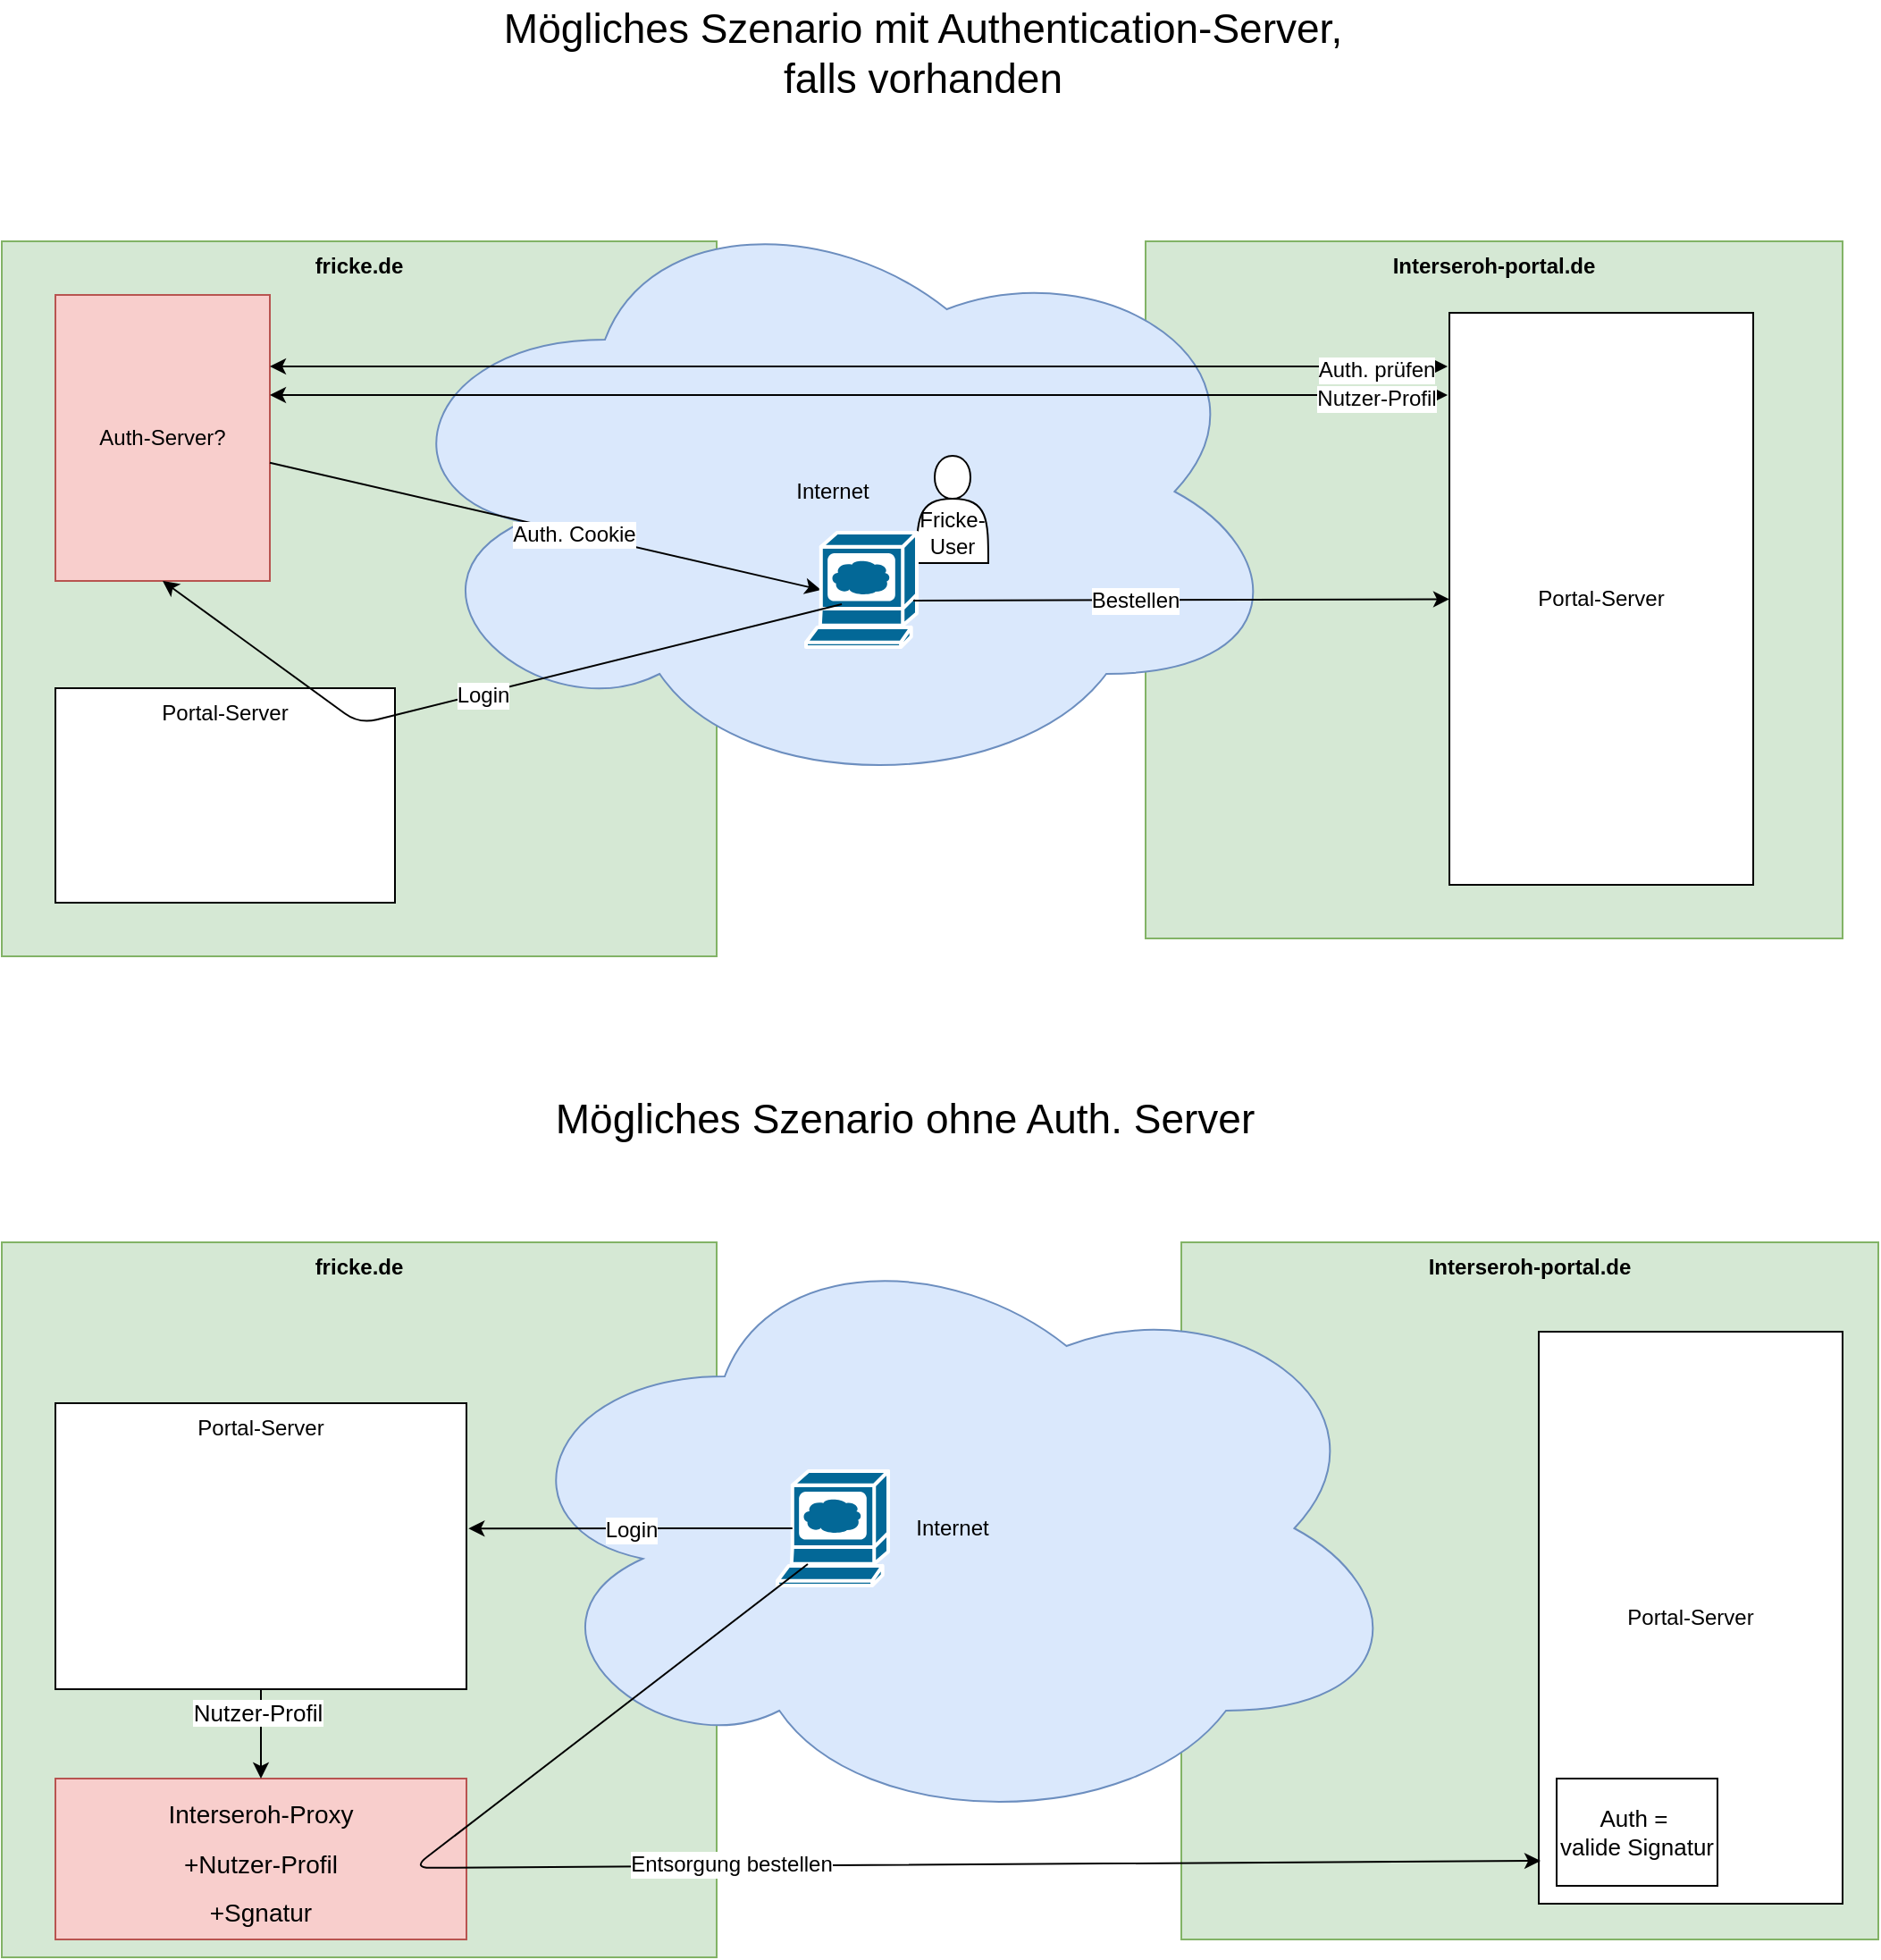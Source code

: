 <mxfile version="12.6.1" type="github"><diagram id="k1X5bBvmbNkZK3j2QXO3" name="Page-1"><mxGraphModel dx="1408" dy="699" grid="1" gridSize="10" guides="1" tooltips="1" connect="1" arrows="1" fold="1" page="1" pageScale="1" pageWidth="827" pageHeight="1169" math="0" shadow="0"><root><mxCell id="0"/><mxCell id="1" parent="0"/><mxCell id="2sJFYJljz5uQflkSVIoG-1" value="fricke.de" style="whiteSpace=wrap;html=1;aspect=fixed;horizontal=1;verticalAlign=top;fontStyle=1;fillColor=#d5e8d4;strokeColor=#82b366;" vertex="1" parent="1"><mxGeometry x="40" y="160" width="400" height="400" as="geometry"/></mxCell><mxCell id="2sJFYJljz5uQflkSVIoG-2" value="Interseroh-portal.de" style="whiteSpace=wrap;html=1;aspect=fixed;verticalAlign=top;fontStyle=1;fillColor=#d5e8d4;strokeColor=#82b366;" vertex="1" parent="1"><mxGeometry x="680" y="160" width="390" height="390" as="geometry"/></mxCell><mxCell id="2sJFYJljz5uQflkSVIoG-4" value="Internet" style="ellipse;shape=cloud;whiteSpace=wrap;html=1;verticalAlign=middle;fillColor=#dae8fc;strokeColor=#6c8ebf;" vertex="1" parent="1"><mxGeometry x="250" y="130" width="510" height="340" as="geometry"/></mxCell><mxCell id="2sJFYJljz5uQflkSVIoG-7" value="Fricke-User" style="shape=actor;whiteSpace=wrap;html=1;verticalAlign=bottom;" vertex="1" parent="1"><mxGeometry x="552" y="280" width="40" height="60" as="geometry"/></mxCell><mxCell id="2sJFYJljz5uQflkSVIoG-9" value="Portal-Server" style="rounded=0;whiteSpace=wrap;html=1;verticalAlign=top;" vertex="1" parent="1"><mxGeometry x="70" y="410" width="190" height="120" as="geometry"/></mxCell><mxCell id="2sJFYJljz5uQflkSVIoG-12" value="Auth-Server?" style="rounded=0;whiteSpace=wrap;html=1;fillColor=#f8cecc;strokeColor=#b85450;" vertex="1" parent="1"><mxGeometry x="70" y="190" width="120" height="160" as="geometry"/></mxCell><mxCell id="2sJFYJljz5uQflkSVIoG-13" value="" style="endArrow=classic;html=1;entryX=0.135;entryY=0.5;entryDx=0;entryDy=0;entryPerimeter=0;" edge="1" parent="1" source="2sJFYJljz5uQflkSVIoG-12" target="2sJFYJljz5uQflkSVIoG-14"><mxGeometry width="50" height="50" relative="1" as="geometry"><mxPoint x="40" y="630" as="sourcePoint"/><mxPoint x="90" y="580" as="targetPoint"/></mxGeometry></mxCell><mxCell id="2sJFYJljz5uQflkSVIoG-15" value="Auth. Cookie" style="text;html=1;align=center;verticalAlign=middle;resizable=0;points=[];labelBackgroundColor=#ffffff;" vertex="1" connectable="0" parent="2sJFYJljz5uQflkSVIoG-13"><mxGeometry x="0.1" y="-1" relative="1" as="geometry"><mxPoint as="offset"/></mxGeometry></mxCell><mxCell id="2sJFYJljz5uQflkSVIoG-14" value="" style="shape=mxgraph.cisco.computers_and_peripherals.web_browser;html=1;dashed=0;fillColor=#036897;strokeColor=#ffffff;strokeWidth=2;verticalLabelPosition=bottom;verticalAlign=top" vertex="1" parent="1"><mxGeometry x="490" y="323" width="62" height="64" as="geometry"/></mxCell><mxCell id="2sJFYJljz5uQflkSVIoG-17" value="" style="endArrow=classic;html=1;entryX=0.5;entryY=1;entryDx=0;entryDy=0;exitX=0.323;exitY=0.625;exitDx=0;exitDy=0;exitPerimeter=0;" edge="1" parent="1" source="2sJFYJljz5uQflkSVIoG-14" target="2sJFYJljz5uQflkSVIoG-12"><mxGeometry width="50" height="50" relative="1" as="geometry"><mxPoint x="40" y="630" as="sourcePoint"/><mxPoint x="90" y="580" as="targetPoint"/><Array as="points"><mxPoint x="240" y="430"/></Array></mxGeometry></mxCell><mxCell id="2sJFYJljz5uQflkSVIoG-18" value="Login" style="text;html=1;align=center;verticalAlign=middle;resizable=0;points=[];labelBackgroundColor=#ffffff;" vertex="1" connectable="0" parent="2sJFYJljz5uQflkSVIoG-17"><mxGeometry x="0.004" y="1" relative="1" as="geometry"><mxPoint as="offset"/></mxGeometry></mxCell><mxCell id="2sJFYJljz5uQflkSVIoG-19" value="Portal-Server" style="rounded=0;whiteSpace=wrap;html=1;" vertex="1" parent="1"><mxGeometry x="850" y="200" width="170" height="320" as="geometry"/></mxCell><mxCell id="2sJFYJljz5uQflkSVIoG-20" value="" style="endArrow=classic;html=1;" edge="1" parent="1" target="2sJFYJljz5uQflkSVIoG-19"><mxGeometry width="50" height="50" relative="1" as="geometry"><mxPoint x="550" y="361" as="sourcePoint"/><mxPoint x="90" y="580" as="targetPoint"/></mxGeometry></mxCell><mxCell id="2sJFYJljz5uQflkSVIoG-21" value="Bestellen" style="text;html=1;align=center;verticalAlign=middle;resizable=0;points=[];labelBackgroundColor=#ffffff;" vertex="1" connectable="0" parent="2sJFYJljz5uQflkSVIoG-20"><mxGeometry x="-0.174" relative="1" as="geometry"><mxPoint as="offset"/></mxGeometry></mxCell><mxCell id="2sJFYJljz5uQflkSVIoG-22" value="" style="endArrow=classic;startArrow=classic;html=1;exitX=1;exitY=0.25;exitDx=0;exitDy=0;" edge="1" parent="1" source="2sJFYJljz5uQflkSVIoG-12"><mxGeometry width="50" height="50" relative="1" as="geometry"><mxPoint x="40" y="630" as="sourcePoint"/><mxPoint x="849" y="230" as="targetPoint"/></mxGeometry></mxCell><mxCell id="2sJFYJljz5uQflkSVIoG-23" value="Auth. prüfen" style="text;html=1;align=center;verticalAlign=middle;resizable=0;points=[];labelBackgroundColor=#ffffff;" vertex="1" connectable="0" parent="2sJFYJljz5uQflkSVIoG-22"><mxGeometry x="0.879" y="-2" relative="1" as="geometry"><mxPoint as="offset"/></mxGeometry></mxCell><mxCell id="2sJFYJljz5uQflkSVIoG-24" value="" style="endArrow=classic;startArrow=classic;html=1;exitX=1;exitY=0.25;exitDx=0;exitDy=0;" edge="1" parent="1"><mxGeometry width="50" height="50" relative="1" as="geometry"><mxPoint x="190" y="246" as="sourcePoint"/><mxPoint x="849" y="246" as="targetPoint"/></mxGeometry></mxCell><mxCell id="2sJFYJljz5uQflkSVIoG-25" value="Nutzer-Profil" style="text;html=1;align=center;verticalAlign=middle;resizable=0;points=[];labelBackgroundColor=#ffffff;" vertex="1" connectable="0" parent="2sJFYJljz5uQflkSVIoG-24"><mxGeometry x="0.879" y="-2" relative="1" as="geometry"><mxPoint as="offset"/></mxGeometry></mxCell><mxCell id="2sJFYJljz5uQflkSVIoG-26" value="Mögliches Szenario mit Authentication-Server,&lt;br&gt;falls vorhanden" style="text;html=1;align=center;verticalAlign=middle;resizable=0;points=[];autosize=1;fontSize=23;" vertex="1" parent="1"><mxGeometry x="315" y="25" width="480" height="60" as="geometry"/></mxCell><mxCell id="2sJFYJljz5uQflkSVIoG-29" value="fricke.de" style="whiteSpace=wrap;html=1;aspect=fixed;horizontal=1;verticalAlign=top;fontStyle=1;fillColor=#d5e8d4;strokeColor=#82b366;" vertex="1" parent="1"><mxGeometry x="40" y="720" width="400" height="400" as="geometry"/></mxCell><mxCell id="2sJFYJljz5uQflkSVIoG-31" value="Interseroh-portal.de" style="whiteSpace=wrap;html=1;aspect=fixed;verticalAlign=top;fontStyle=1;fillColor=#d5e8d4;strokeColor=#82b366;" vertex="1" parent="1"><mxGeometry x="700" y="720" width="390" height="390" as="geometry"/></mxCell><mxCell id="2sJFYJljz5uQflkSVIoG-30" value="Internet" style="ellipse;shape=cloud;whiteSpace=wrap;html=1;verticalAlign=middle;fillColor=#dae8fc;strokeColor=#6c8ebf;" vertex="1" parent="1"><mxGeometry x="317" y="710" width="510" height="340" as="geometry"/></mxCell><mxCell id="2sJFYJljz5uQflkSVIoG-32" value="Portal-Server" style="rounded=0;whiteSpace=wrap;html=1;verticalAlign=top;" vertex="1" parent="1"><mxGeometry x="70" y="810" width="230" height="160" as="geometry"/></mxCell><mxCell id="2sJFYJljz5uQflkSVIoG-33" value="Portal-Server" style="rounded=0;whiteSpace=wrap;html=1;" vertex="1" parent="1"><mxGeometry x="900" y="770" width="170" height="320" as="geometry"/></mxCell><mxCell id="2sJFYJljz5uQflkSVIoG-34" value="&lt;font style=&quot;font-size: 14px&quot;&gt;Interseroh-Proxy&lt;br&gt;+Nutzer-Profil&lt;br&gt;+Sgnatur&lt;br&gt;&lt;/font&gt;" style="rounded=0;whiteSpace=wrap;html=1;fontSize=23;fillColor=#f8cecc;strokeColor=#b85450;" vertex="1" parent="1"><mxGeometry x="70" y="1020" width="230" height="90" as="geometry"/></mxCell><mxCell id="2sJFYJljz5uQflkSVIoG-35" value="" style="shape=mxgraph.cisco.computers_and_peripherals.web_browser;html=1;dashed=0;fillColor=#036897;strokeColor=#ffffff;strokeWidth=2;verticalLabelPosition=bottom;verticalAlign=top" vertex="1" parent="1"><mxGeometry x="474" y="848" width="62" height="64" as="geometry"/></mxCell><mxCell id="2sJFYJljz5uQflkSVIoG-37" value="" style="endArrow=classic;html=1;exitX=0.135;exitY=0.5;exitDx=0;exitDy=0;exitPerimeter=0;entryX=1.005;entryY=0.438;entryDx=0;entryDy=0;entryPerimeter=0;" edge="1" parent="1" source="2sJFYJljz5uQflkSVIoG-35" target="2sJFYJljz5uQflkSVIoG-32"><mxGeometry width="50" height="50" relative="1" as="geometry"><mxPoint x="520.026" y="373" as="sourcePoint"/><mxPoint x="140" y="360" as="targetPoint"/><Array as="points"/></mxGeometry></mxCell><mxCell id="2sJFYJljz5uQflkSVIoG-38" value="Login" style="text;html=1;align=center;verticalAlign=middle;resizable=0;points=[];labelBackgroundColor=#ffffff;" vertex="1" connectable="0" parent="2sJFYJljz5uQflkSVIoG-37"><mxGeometry x="0.004" y="1" relative="1" as="geometry"><mxPoint as="offset"/></mxGeometry></mxCell><mxCell id="2sJFYJljz5uQflkSVIoG-43" value="" style="endArrow=classic;html=1;exitX=0.274;exitY=0.813;exitDx=0;exitDy=0;exitPerimeter=0;entryX=0.006;entryY=0.925;entryDx=0;entryDy=0;entryPerimeter=0;" edge="1" parent="1" source="2sJFYJljz5uQflkSVIoG-35" target="2sJFYJljz5uQflkSVIoG-33"><mxGeometry width="50" height="50" relative="1" as="geometry"><mxPoint x="520.026" y="373" as="sourcePoint"/><mxPoint x="140" y="360" as="targetPoint"/><Array as="points"><mxPoint x="270" y="1070"/></Array></mxGeometry></mxCell><mxCell id="2sJFYJljz5uQflkSVIoG-44" value="Entsorgung bestellen" style="text;html=1;align=center;verticalAlign=middle;resizable=0;points=[];labelBackgroundColor=#ffffff;" vertex="1" connectable="0" parent="2sJFYJljz5uQflkSVIoG-43"><mxGeometry x="0.004" y="1" relative="1" as="geometry"><mxPoint as="offset"/></mxGeometry></mxCell><mxCell id="2sJFYJljz5uQflkSVIoG-45" value="Auth =&amp;nbsp;&lt;br style=&quot;font-size: 13px;&quot;&gt;valide Signatur" style="rounded=0;whiteSpace=wrap;html=1;fontSize=13;" vertex="1" parent="1"><mxGeometry x="910" y="1020" width="90" height="60" as="geometry"/></mxCell><mxCell id="2sJFYJljz5uQflkSVIoG-46" value="Mögliches Szenario ohne Auth. Server" style="text;html=1;align=center;verticalAlign=middle;resizable=0;points=[];autosize=1;fontSize=23;" vertex="1" parent="1"><mxGeometry x="340" y="636" width="410" height="30" as="geometry"/></mxCell><mxCell id="2sJFYJljz5uQflkSVIoG-47" value="" style="endArrow=classic;html=1;fontSize=13;entryX=0.5;entryY=0;entryDx=0;entryDy=0;" edge="1" parent="1" source="2sJFYJljz5uQflkSVIoG-32" target="2sJFYJljz5uQflkSVIoG-34"><mxGeometry width="50" height="50" relative="1" as="geometry"><mxPoint x="40" y="1190" as="sourcePoint"/><mxPoint x="90" y="1140" as="targetPoint"/></mxGeometry></mxCell><mxCell id="2sJFYJljz5uQflkSVIoG-48" value="Nutzer-Profil" style="text;html=1;align=center;verticalAlign=middle;resizable=0;points=[];labelBackgroundColor=#ffffff;fontSize=13;" vertex="1" connectable="0" parent="2sJFYJljz5uQflkSVIoG-47"><mxGeometry x="-0.48" y="-2" relative="1" as="geometry"><mxPoint as="offset"/></mxGeometry></mxCell></root></mxGraphModel></diagram></mxfile>